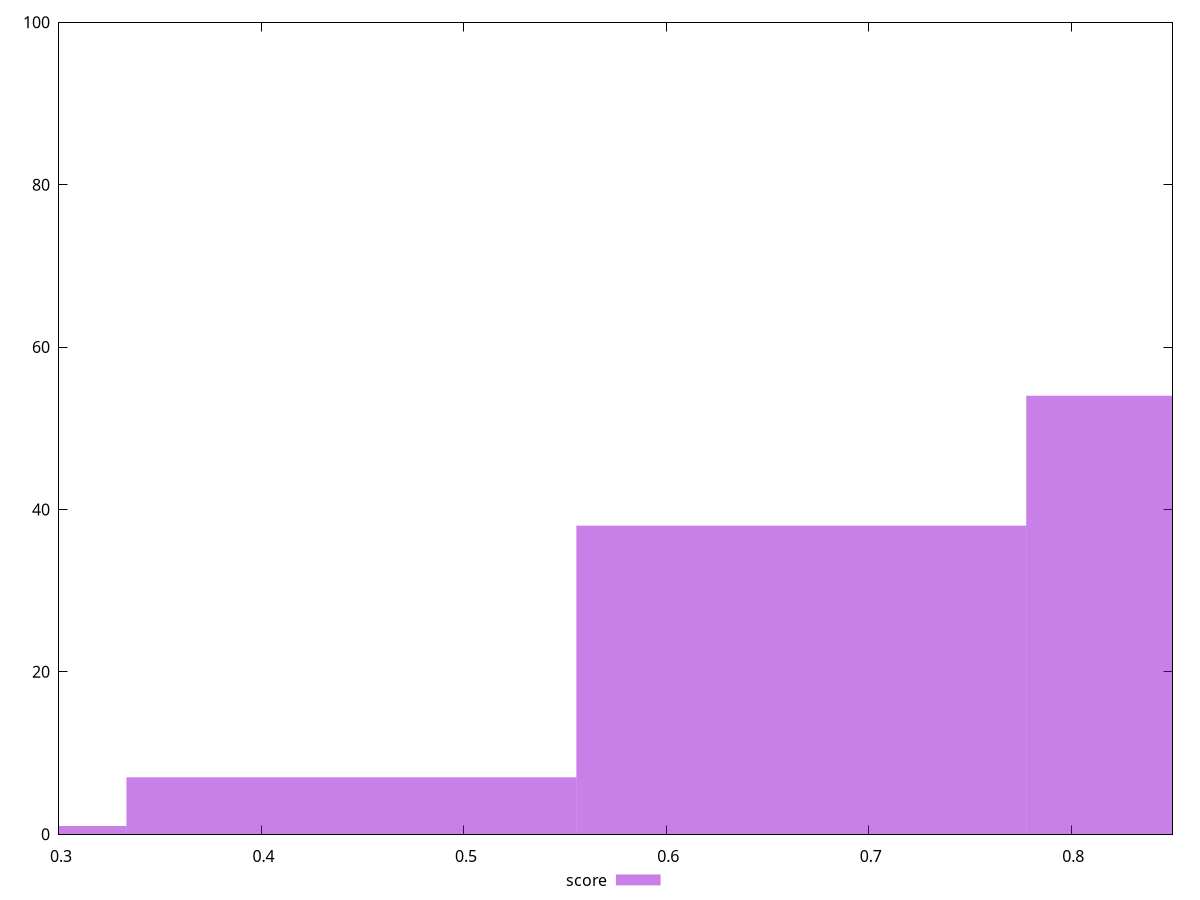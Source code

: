 reset

$score <<EOF
0.6666502413696549 38
0.22221674712321832 1
0.8888669884928733 54
0.44443349424643663 7
EOF

set key outside below
set boxwidth 0.22221674712321832
set xrange [0.3:0.85]
set yrange [0:100]
set trange [0:100]
set style fill transparent solid 0.5 noborder
set terminal svg size 640, 490 enhanced background rgb 'white'
set output "report_00013_2021-02-09T12-04-24.940Z/first-meaningful-paint/samples/pages/score/histogram.svg"

plot $score title "score" with boxes

reset
